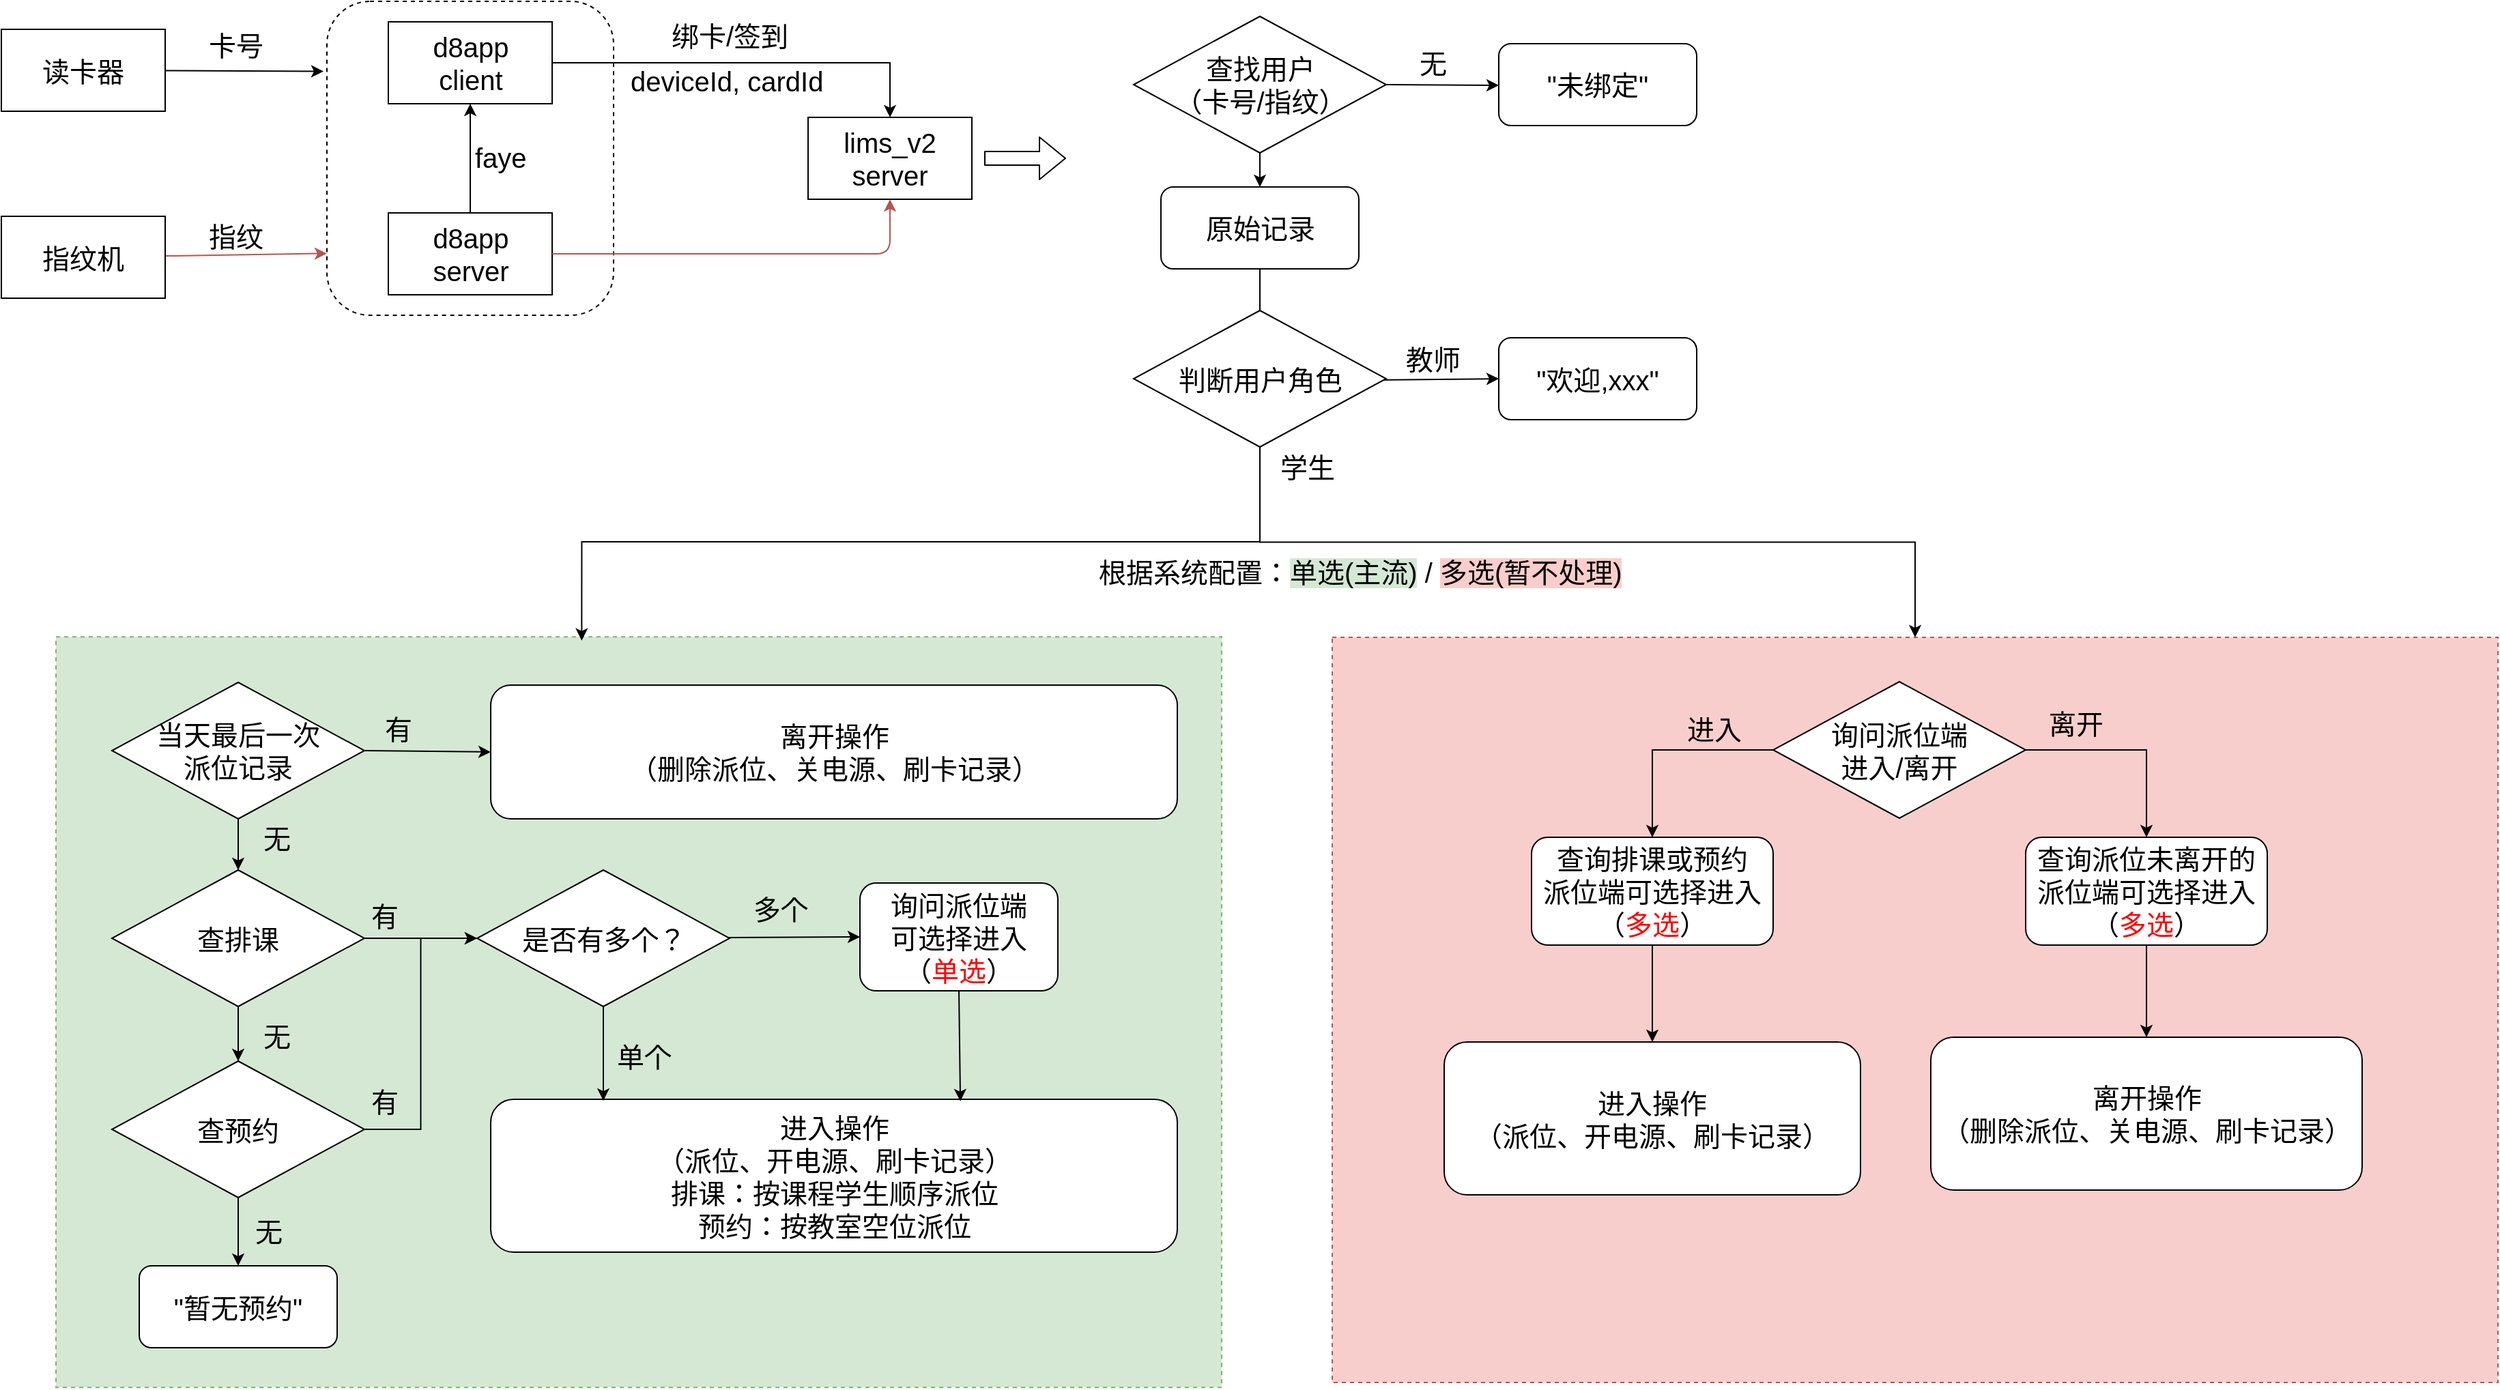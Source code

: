 <mxfile version="11.1.4" type="github"><diagram id="hM6eBikk_U40iSR0B_jd" name="Page-1"><mxGraphModel dx="2370" dy="1273" grid="1" gridSize="10" guides="1" tooltips="1" connect="1" arrows="1" fold="1" page="1" pageScale="1" pageWidth="2336" pageHeight="1654" math="0" shadow="0"><root><mxCell id="0"/><mxCell id="1" parent="0"/><mxCell id="8CKBOwuqKmf_nwYRFDAH-183" value="" style="rounded=0;whiteSpace=wrap;html=1;dashed=1;fillColor=#f8cecc;strokeColor=#b85450;" vertex="1" parent="1"><mxGeometry x="1015" y="546" width="854" height="546" as="geometry"/></mxCell><mxCell id="8CKBOwuqKmf_nwYRFDAH-182" value="" style="rounded=0;whiteSpace=wrap;html=1;dashed=1;fillColor=#d5e8d4;strokeColor=#82b366;" vertex="1" parent="1"><mxGeometry x="80" y="545.618" width="854" height="550" as="geometry"/></mxCell><mxCell id="8CKBOwuqKmf_nwYRFDAH-11" value="" style="rounded=1;whiteSpace=wrap;html=1;strokeWidth=1;fontSize=20;dashed=1;" vertex="1" parent="1"><mxGeometry x="278.5" y="80" width="210" height="230" as="geometry"/></mxCell><mxCell id="8CKBOwuqKmf_nwYRFDAH-7" value="" style="rounded=0;orthogonalLoop=1;jettySize=auto;html=1;fontSize=20;entryX=-0.012;entryY=0.223;entryDx=0;entryDy=0;entryPerimeter=0;" edge="1" parent="1" source="8CKBOwuqKmf_nwYRFDAH-5" target="8CKBOwuqKmf_nwYRFDAH-11"><mxGeometry relative="1" as="geometry"/></mxCell><mxCell id="8CKBOwuqKmf_nwYRFDAH-5" value="读卡器" style="rounded=0;whiteSpace=wrap;html=1;strokeWidth=1;fontSize=20;" vertex="1" parent="1"><mxGeometry x="40" y="100.5" width="120" height="60" as="geometry"/></mxCell><mxCell id="8CKBOwuqKmf_nwYRFDAH-9" value="" style="edgeStyle=orthogonalEdgeStyle;rounded=0;orthogonalLoop=1;jettySize=auto;html=1;fontSize=20;" edge="1" parent="1" source="8CKBOwuqKmf_nwYRFDAH-6" target="8CKBOwuqKmf_nwYRFDAH-8"><mxGeometry relative="1" as="geometry"/></mxCell><mxCell id="8CKBOwuqKmf_nwYRFDAH-6" value="d8app&lt;br&gt;server" style="rounded=0;whiteSpace=wrap;html=1;strokeWidth=1;fontSize=20;" vertex="1" parent="1"><mxGeometry x="323.5" y="235" width="120" height="60" as="geometry"/></mxCell><mxCell id="8CKBOwuqKmf_nwYRFDAH-23" value="" style="rounded=0;orthogonalLoop=1;jettySize=auto;html=1;fontSize=20;entryX=0.5;entryY=0;entryDx=0;entryDy=0;edgeStyle=orthogonalEdgeStyle;" edge="1" parent="1" source="8CKBOwuqKmf_nwYRFDAH-8" target="8CKBOwuqKmf_nwYRFDAH-22"><mxGeometry relative="1" as="geometry"/></mxCell><mxCell id="8CKBOwuqKmf_nwYRFDAH-8" value="d8app&lt;br&gt;client" style="rounded=0;whiteSpace=wrap;html=1;strokeWidth=1;fontSize=20;" vertex="1" parent="1"><mxGeometry x="323.5" y="95" width="120" height="60" as="geometry"/></mxCell><mxCell id="8CKBOwuqKmf_nwYRFDAH-22" value="lims_v2&lt;br&gt;server" style="rounded=0;whiteSpace=wrap;html=1;strokeWidth=1;fontSize=20;" vertex="1" parent="1"><mxGeometry x="631" y="165" width="120" height="60" as="geometry"/></mxCell><mxCell id="8CKBOwuqKmf_nwYRFDAH-10" value="faye" style="text;html=1;resizable=0;points=[];autosize=1;align=left;verticalAlign=top;spacingTop=-4;fontSize=20;" vertex="1" parent="1"><mxGeometry x="384.5" y="180" width="50" height="30" as="geometry"/></mxCell><mxCell id="8CKBOwuqKmf_nwYRFDAH-17" value="" style="edgeStyle=none;rounded=0;orthogonalLoop=1;jettySize=auto;html=1;fontSize=20;fillColor=#f8cecc;strokeColor=#b85450;entryX=0;entryY=0.803;entryDx=0;entryDy=0;entryPerimeter=0;" edge="1" parent="1" source="8CKBOwuqKmf_nwYRFDAH-13" target="8CKBOwuqKmf_nwYRFDAH-11"><mxGeometry relative="1" as="geometry"><mxPoint x="285" y="305.5" as="targetPoint"/></mxGeometry></mxCell><mxCell id="8CKBOwuqKmf_nwYRFDAH-13" value="指纹机" style="rounded=0;whiteSpace=wrap;html=1;strokeWidth=1;fontSize=20;" vertex="1" parent="1"><mxGeometry x="40" y="237.5" width="120" height="60" as="geometry"/></mxCell><mxCell id="8CKBOwuqKmf_nwYRFDAH-18" value="指纹" style="text;html=1;resizable=0;points=[];autosize=1;align=left;verticalAlign=top;spacingTop=-4;fontSize=20;" vertex="1" parent="1"><mxGeometry x="190" y="237.5" width="60" height="30" as="geometry"/></mxCell><mxCell id="8CKBOwuqKmf_nwYRFDAH-19" value="卡号" style="text;html=1;resizable=0;points=[];autosize=1;align=left;verticalAlign=top;spacingTop=-4;fontSize=20;" vertex="1" parent="1"><mxGeometry x="190" y="97.5" width="60" height="30" as="geometry"/></mxCell><mxCell id="8CKBOwuqKmf_nwYRFDAH-24" value="deviceId, cardId" style="text;html=1;resizable=0;points=[];autosize=1;align=left;verticalAlign=top;spacingTop=-4;fontSize=20;" vertex="1" parent="1"><mxGeometry x="498.5" y="124" width="160" height="30" as="geometry"/></mxCell><mxCell id="8CKBOwuqKmf_nwYRFDAH-25" value="绑卡/签到" style="text;html=1;resizable=0;points=[];autosize=1;align=left;verticalAlign=top;spacingTop=-4;fontSize=20;" vertex="1" parent="1"><mxGeometry x="528.5" y="91" width="100" height="30" as="geometry"/></mxCell><mxCell id="8CKBOwuqKmf_nwYRFDAH-28" value="" style="endArrow=classic;html=1;fontSize=20;exitX=1;exitY=0.5;exitDx=0;exitDy=0;entryX=0.5;entryY=1;entryDx=0;entryDy=0;fillColor=#f8cecc;strokeColor=#b85450;edgeStyle=orthogonalEdgeStyle;" edge="1" parent="1" source="8CKBOwuqKmf_nwYRFDAH-6" target="8CKBOwuqKmf_nwYRFDAH-22"><mxGeometry width="50" height="50" relative="1" as="geometry"><mxPoint x="290" y="557.5" as="sourcePoint"/><mxPoint x="1070" y="207.5" as="targetPoint"/></mxGeometry></mxCell><mxCell id="8CKBOwuqKmf_nwYRFDAH-39" value="" style="edgeStyle=none;rounded=0;orthogonalLoop=1;jettySize=auto;html=1;fontSize=20;exitX=0.5;exitY=1;exitDx=0;exitDy=0;entryX=0.5;entryY=0;entryDx=0;entryDy=0;" edge="1" parent="1" target="8CKBOwuqKmf_nwYRFDAH-51"><mxGeometry relative="1" as="geometry"><mxPoint x="962.0" y="181" as="sourcePoint"/><mxPoint x="962" y="274.5" as="targetPoint"/></mxGeometry></mxCell><mxCell id="8CKBOwuqKmf_nwYRFDAH-38" value="&quot;未绑定&quot;" style="rounded=1;whiteSpace=wrap;html=1;strokeWidth=1;fontSize=20;" vertex="1" parent="1"><mxGeometry x="1137" y="111" width="145" height="60" as="geometry"/></mxCell><mxCell id="8CKBOwuqKmf_nwYRFDAH-40" value="无" style="text;html=1;resizable=0;points=[];autosize=1;align=left;verticalAlign=top;spacingTop=-4;fontSize=20;" vertex="1" parent="1"><mxGeometry x="1077" y="111" width="40" height="30" as="geometry"/></mxCell><mxCell id="8CKBOwuqKmf_nwYRFDAH-45" value="" style="rounded=0;orthogonalLoop=1;jettySize=auto;html=1;fontSize=20;exitX=1;exitY=0.5;exitDx=0;exitDy=0;" edge="1" parent="1"><mxGeometry relative="1" as="geometry"><mxPoint x="1047.0" y="141" as="sourcePoint"/><mxPoint x="1137" y="141.5" as="targetPoint"/></mxGeometry></mxCell><mxCell id="8CKBOwuqKmf_nwYRFDAH-54" value="" style="edgeStyle=none;rounded=0;orthogonalLoop=1;jettySize=auto;html=1;fontSize=20;entryX=0.5;entryY=0.031;entryDx=0;entryDy=0;entryPerimeter=0;" edge="1" parent="1" source="8CKBOwuqKmf_nwYRFDAH-51"><mxGeometry relative="1" as="geometry"><mxPoint x="962.0" y="320.48" as="targetPoint"/></mxGeometry></mxCell><mxCell id="8CKBOwuqKmf_nwYRFDAH-51" value="原始记录" style="rounded=1;whiteSpace=wrap;html=1;strokeWidth=1;fontSize=20;" vertex="1" parent="1"><mxGeometry x="889.5" y="216" width="145" height="60" as="geometry"/></mxCell><mxCell id="8CKBOwuqKmf_nwYRFDAH-57" value="" style="edgeStyle=none;rounded=0;orthogonalLoop=1;jettySize=auto;html=1;fontSize=20;entryX=0;entryY=0.5;entryDx=0;entryDy=0;" edge="1" parent="1" target="8CKBOwuqKmf_nwYRFDAH-67"><mxGeometry relative="1" as="geometry"><mxPoint x="1046.991" y="357.426" as="sourcePoint"/><mxPoint x="1127" y="358" as="targetPoint"/></mxGeometry></mxCell><mxCell id="8CKBOwuqKmf_nwYRFDAH-60" value="" style="edgeStyle=orthogonalEdgeStyle;rounded=0;orthogonalLoop=1;jettySize=auto;html=1;fontSize=20;entryX=0.451;entryY=0.005;entryDx=0;entryDy=0;entryPerimeter=0;exitX=0.5;exitY=1;exitDx=0;exitDy=0;" edge="1" parent="1" source="8CKBOwuqKmf_nwYRFDAH-78" target="8CKBOwuqKmf_nwYRFDAH-182"><mxGeometry relative="1" as="geometry"><mxPoint x="560.0" y="395.5" as="sourcePoint"/><mxPoint x="560" y="472" as="targetPoint"/></mxGeometry></mxCell><mxCell id="8CKBOwuqKmf_nwYRFDAH-58" value="教师" style="text;html=1;resizable=0;points=[];autosize=1;align=left;verticalAlign=top;spacingTop=-4;fontSize=20;" vertex="1" parent="1"><mxGeometry x="1067" y="328" width="60" height="30" as="geometry"/></mxCell><mxCell id="8CKBOwuqKmf_nwYRFDAH-61" value="学生" style="text;html=1;resizable=0;points=[];autosize=1;align=left;verticalAlign=top;spacingTop=-4;fontSize=20;" vertex="1" parent="1"><mxGeometry x="974.5" y="406.5" width="60" height="30" as="geometry"/></mxCell><mxCell id="8CKBOwuqKmf_nwYRFDAH-67" value="&quot;欢迎,xxx&quot;" style="rounded=1;whiteSpace=wrap;html=1;strokeWidth=1;fontSize=20;" vertex="1" parent="1"><mxGeometry x="1137" y="326.5" width="145" height="60" as="geometry"/></mxCell><mxCell id="8CKBOwuqKmf_nwYRFDAH-76" value="&lt;span style=&quot;white-space: normal&quot;&gt;查找用户&lt;/span&gt;&lt;br style=&quot;white-space: normal&quot;&gt;&lt;span style=&quot;white-space: normal&quot;&gt;（卡号/指纹）&lt;/span&gt;" style="rhombus;whiteSpace=wrap;html=1;strokeWidth=1;fontSize=20;" vertex="1" parent="1"><mxGeometry x="869.5" y="91" width="185" height="100" as="geometry"/></mxCell><mxCell id="8CKBOwuqKmf_nwYRFDAH-78" value="判断用户角色" style="rhombus;whiteSpace=wrap;html=1;strokeWidth=1;fontSize=20;" vertex="1" parent="1"><mxGeometry x="869.5" y="306.5" width="185" height="100" as="geometry"/></mxCell><mxCell id="8CKBOwuqKmf_nwYRFDAH-158" value="" style="edgeStyle=orthogonalEdgeStyle;rounded=0;orthogonalLoop=1;jettySize=auto;html=1;fontSize=20;exitX=1;exitY=0.5;exitDx=0;exitDy=0;entryX=0.5;entryY=0;entryDx=0;entryDy=0;" edge="1" parent="1" source="8CKBOwuqKmf_nwYRFDAH-162" target="8CKBOwuqKmf_nwYRFDAH-193"><mxGeometry relative="1" as="geometry"><mxPoint x="1222.5" y="638.5" as="sourcePoint"/><mxPoint x="1638" y="629" as="targetPoint"/></mxGeometry></mxCell><mxCell id="8CKBOwuqKmf_nwYRFDAH-159" value="离开" style="text;html=1;resizable=0;points=[];autosize=1;align=left;verticalAlign=top;spacingTop=-4;fontSize=20;" vertex="1" parent="1"><mxGeometry x="1538" y="595" width="60" height="30" as="geometry"/></mxCell><mxCell id="8CKBOwuqKmf_nwYRFDAH-162" value="询问派位端&lt;br&gt;进入/离开" style="rhombus;whiteSpace=wrap;html=1;strokeWidth=1;fontSize=20;" vertex="1" parent="1"><mxGeometry x="1338" y="578.5" width="185" height="100" as="geometry"/></mxCell><mxCell id="8CKBOwuqKmf_nwYRFDAH-184" value="" style="edgeStyle=orthogonalEdgeStyle;rounded=0;orthogonalLoop=1;jettySize=auto;html=1;fontSize=20;entryX=0.5;entryY=0;entryDx=0;entryDy=0;exitX=0.5;exitY=1;exitDx=0;exitDy=0;" edge="1" parent="1" source="8CKBOwuqKmf_nwYRFDAH-78" target="8CKBOwuqKmf_nwYRFDAH-183"><mxGeometry relative="1" as="geometry"><mxPoint x="570.0" y="405.5" as="sourcePoint"/><mxPoint x="570.154" y="491.75" as="targetPoint"/></mxGeometry></mxCell><mxCell id="8CKBOwuqKmf_nwYRFDAH-186" value="" style="rounded=0;orthogonalLoop=1;jettySize=auto;html=1;fontSize=20;exitX=0;exitY=0.5;exitDx=0;exitDy=0;entryX=0.5;entryY=0;entryDx=0;entryDy=0;edgeStyle=orthogonalEdgeStyle;" edge="1" parent="1" source="8CKBOwuqKmf_nwYRFDAH-162" target="8CKBOwuqKmf_nwYRFDAH-192"><mxGeometry relative="1" as="geometry"><mxPoint x="1238" y="638.5" as="sourcePoint"/><mxPoint x="1210.294" y="685.176" as="targetPoint"/></mxGeometry></mxCell><mxCell id="8CKBOwuqKmf_nwYRFDAH-187" value="进入" style="text;html=1;resizable=0;points=[];autosize=1;align=left;verticalAlign=top;spacingTop=-4;fontSize=20;" vertex="1" parent="1"><mxGeometry x="1273" y="598.5" width="60" height="30" as="geometry"/></mxCell><mxCell id="8CKBOwuqKmf_nwYRFDAH-203" value="" style="edgeStyle=orthogonalEdgeStyle;rounded=0;orthogonalLoop=1;jettySize=auto;html=1;fontSize=20;" edge="1" parent="1" source="8CKBOwuqKmf_nwYRFDAH-192" target="8CKBOwuqKmf_nwYRFDAH-196"><mxGeometry relative="1" as="geometry"/></mxCell><mxCell id="8CKBOwuqKmf_nwYRFDAH-192" value="查询排课或预约&lt;br&gt;派位端可选择进入&lt;br&gt;（&lt;font color=&quot;#ff0000&quot;&gt;多选&lt;/font&gt;）" style="rounded=1;whiteSpace=wrap;html=1;strokeWidth=1;fontSize=20;" vertex="1" parent="1"><mxGeometry x="1161" y="692.5" width="177" height="79" as="geometry"/></mxCell><mxCell id="8CKBOwuqKmf_nwYRFDAH-202" value="" style="edgeStyle=orthogonalEdgeStyle;rounded=0;orthogonalLoop=1;jettySize=auto;html=1;fontSize=20;" edge="1" parent="1" source="8CKBOwuqKmf_nwYRFDAH-193" target="8CKBOwuqKmf_nwYRFDAH-200"><mxGeometry relative="1" as="geometry"/></mxCell><mxCell id="8CKBOwuqKmf_nwYRFDAH-193" value="查询派位未离开的&lt;br&gt;派位端可选择进入&lt;br&gt;（&lt;font color=&quot;#ff0000&quot;&gt;多选&lt;/font&gt;）" style="rounded=1;whiteSpace=wrap;html=1;strokeWidth=1;fontSize=20;" vertex="1" parent="1"><mxGeometry x="1523" y="692.5" width="177" height="79" as="geometry"/></mxCell><mxCell id="8CKBOwuqKmf_nwYRFDAH-196" value="进入操作&lt;br&gt;（派位、开电源、刷卡记录）" style="rounded=1;whiteSpace=wrap;html=1;strokeWidth=1;fontSize=20;" vertex="1" parent="1"><mxGeometry x="1097" y="842.5" width="305" height="112" as="geometry"/></mxCell><mxCell id="8CKBOwuqKmf_nwYRFDAH-200" value="离开操作&lt;br&gt;（删除派位、关电源、刷卡记录）" style="rounded=1;whiteSpace=wrap;html=1;strokeWidth=1;fontSize=20;" vertex="1" parent="1"><mxGeometry x="1453.5" y="839" width="316" height="112" as="geometry"/></mxCell><mxCell id="8CKBOwuqKmf_nwYRFDAH-206" value="" style="edgeStyle=none;rounded=0;orthogonalLoop=1;jettySize=auto;html=1;fontSize=20;entryX=0.5;entryY=0;entryDx=0;entryDy=0;" edge="1" parent="1" target="8CKBOwuqKmf_nwYRFDAH-214"><mxGeometry relative="1" as="geometry"><mxPoint x="213.5" y="659.0" as="sourcePoint"/><mxPoint x="213.5" y="720" as="targetPoint"/></mxGeometry></mxCell><mxCell id="8CKBOwuqKmf_nwYRFDAH-207" value="" style="edgeStyle=none;rounded=0;orthogonalLoop=1;jettySize=auto;html=1;fontSize=20;entryX=0;entryY=0.5;entryDx=0;entryDy=0;exitX=1;exitY=0.5;exitDx=0;exitDy=0;" edge="1" parent="1" source="8CKBOwuqKmf_nwYRFDAH-211" target="8CKBOwuqKmf_nwYRFDAH-209"><mxGeometry relative="1" as="geometry"><mxPoint x="298.5" y="619.0" as="sourcePoint"/><mxPoint x="378.5" y="619" as="targetPoint"/></mxGeometry></mxCell><mxCell id="8CKBOwuqKmf_nwYRFDAH-208" value="有" style="text;html=1;resizable=0;points=[];autosize=1;align=left;verticalAlign=top;spacingTop=-4;fontSize=20;" vertex="1" parent="1"><mxGeometry x="318.5" y="599" width="40" height="30" as="geometry"/></mxCell><mxCell id="8CKBOwuqKmf_nwYRFDAH-209" value="离开操作&lt;br&gt;（删除派位、关电源、刷卡记录）" style="rounded=1;whiteSpace=wrap;html=1;strokeWidth=1;fontSize=20;" vertex="1" parent="1"><mxGeometry x="398.5" y="581" width="503" height="98" as="geometry"/></mxCell><mxCell id="8CKBOwuqKmf_nwYRFDAH-210" value="无" style="text;html=1;resizable=0;points=[];autosize=1;align=left;verticalAlign=top;spacingTop=-4;fontSize=20;" vertex="1" parent="1"><mxGeometry x="229.5" y="679" width="40" height="30" as="geometry"/></mxCell><mxCell id="8CKBOwuqKmf_nwYRFDAH-211" value="当天最后一次&lt;br&gt;派位记录" style="rhombus;whiteSpace=wrap;html=1;strokeWidth=1;fontSize=20;" vertex="1" parent="1"><mxGeometry x="121" y="579" width="185" height="100" as="geometry"/></mxCell><mxCell id="8CKBOwuqKmf_nwYRFDAH-212" value="" style="rounded=0;orthogonalLoop=1;jettySize=auto;html=1;fontSize=20;entryX=0;entryY=0.5;entryDx=0;entryDy=0;" edge="1" parent="1" source="8CKBOwuqKmf_nwYRFDAH-214" target="8CKBOwuqKmf_nwYRFDAH-226"><mxGeometry relative="1" as="geometry"><mxPoint x="398.5" y="766.5" as="targetPoint"/></mxGeometry></mxCell><mxCell id="8CKBOwuqKmf_nwYRFDAH-213" value="" style="edgeStyle=none;rounded=0;orthogonalLoop=1;jettySize=auto;html=1;fontSize=20;" edge="1" parent="1" source="8CKBOwuqKmf_nwYRFDAH-214" target="8CKBOwuqKmf_nwYRFDAH-217"><mxGeometry relative="1" as="geometry"/></mxCell><mxCell id="8CKBOwuqKmf_nwYRFDAH-214" value="查排课" style="rhombus;whiteSpace=wrap;html=1;strokeWidth=1;fontSize=20;" vertex="1" parent="1"><mxGeometry x="121" y="716.5" width="185" height="100" as="geometry"/></mxCell><mxCell id="8CKBOwuqKmf_nwYRFDAH-215" value="" style="edgeStyle=orthogonalEdgeStyle;rounded=0;orthogonalLoop=1;jettySize=auto;html=1;fontSize=20;entryX=0;entryY=0.5;entryDx=0;entryDy=0;" edge="1" parent="1" source="8CKBOwuqKmf_nwYRFDAH-217" target="8CKBOwuqKmf_nwYRFDAH-226"><mxGeometry relative="1" as="geometry"><mxPoint x="348.5" y="776.5" as="targetPoint"/></mxGeometry></mxCell><mxCell id="8CKBOwuqKmf_nwYRFDAH-216" value="" style="edgeStyle=none;rounded=0;orthogonalLoop=1;jettySize=auto;html=1;fontSize=20;entryX=0.5;entryY=0;entryDx=0;entryDy=0;entryPerimeter=0;" edge="1" parent="1" source="8CKBOwuqKmf_nwYRFDAH-217" target="8CKBOwuqKmf_nwYRFDAH-220"><mxGeometry relative="1" as="geometry"><mxPoint x="213.5" y="1016.5" as="targetPoint"/></mxGeometry></mxCell><mxCell id="8CKBOwuqKmf_nwYRFDAH-217" value="查预约" style="rhombus;whiteSpace=wrap;html=1;strokeWidth=1;fontSize=20;" vertex="1" parent="1"><mxGeometry x="121" y="856.5" width="185" height="100" as="geometry"/></mxCell><mxCell id="8CKBOwuqKmf_nwYRFDAH-218" value="有" style="text;html=1;resizable=0;points=[];autosize=1;align=left;verticalAlign=top;spacingTop=-4;fontSize=20;" vertex="1" parent="1"><mxGeometry x="308.5" y="735.5" width="40" height="30" as="geometry"/></mxCell><mxCell id="8CKBOwuqKmf_nwYRFDAH-219" value="无" style="text;html=1;resizable=0;points=[];autosize=1;align=left;verticalAlign=top;spacingTop=-4;fontSize=20;" vertex="1" parent="1"><mxGeometry x="229.5" y="824" width="40" height="30" as="geometry"/></mxCell><mxCell id="8CKBOwuqKmf_nwYRFDAH-220" value="&quot;暂无预约&quot;" style="rounded=1;whiteSpace=wrap;html=1;strokeWidth=1;fontSize=20;" vertex="1" parent="1"><mxGeometry x="141" y="1006.5" width="145" height="60" as="geometry"/></mxCell><mxCell id="8CKBOwuqKmf_nwYRFDAH-221" value="无" style="text;html=1;resizable=0;points=[];autosize=1;align=left;verticalAlign=top;spacingTop=-4;fontSize=20;" vertex="1" parent="1"><mxGeometry x="223.5" y="966.5" width="40" height="30" as="geometry"/></mxCell><mxCell id="8CKBOwuqKmf_nwYRFDAH-222" value="有" style="text;html=1;resizable=0;points=[];autosize=1;align=left;verticalAlign=top;spacingTop=-4;fontSize=20;" vertex="1" parent="1"><mxGeometry x="308.5" y="872" width="40" height="30" as="geometry"/></mxCell><mxCell id="8CKBOwuqKmf_nwYRFDAH-223" value="进入操作&lt;br&gt;（派位、开电源、刷卡记录）&lt;br&gt;排课：按课程学生顺序派位&lt;br&gt;预约：按教室空位派位" style="rounded=1;whiteSpace=wrap;html=1;strokeWidth=1;fontSize=20;" vertex="1" parent="1"><mxGeometry x="398.5" y="884.5" width="503" height="112" as="geometry"/></mxCell><mxCell id="8CKBOwuqKmf_nwYRFDAH-224" value="" style="edgeStyle=none;rounded=0;orthogonalLoop=1;jettySize=auto;html=1;fontSize=20;entryX=0;entryY=0.5;entryDx=0;entryDy=0;" edge="1" parent="1" source="8CKBOwuqKmf_nwYRFDAH-226" target="8CKBOwuqKmf_nwYRFDAH-230"><mxGeometry relative="1" as="geometry"><mxPoint x="638.5" y="766.5" as="targetPoint"/></mxGeometry></mxCell><mxCell id="8CKBOwuqKmf_nwYRFDAH-225" value="" style="rounded=0;orthogonalLoop=1;jettySize=auto;html=1;fontSize=20;exitX=0.5;exitY=1;exitDx=0;exitDy=0;entryX=0.164;entryY=0.031;entryDx=0;entryDy=0;entryPerimeter=0;" edge="1" parent="1"><mxGeometry relative="1" as="geometry"><mxPoint x="481.0" y="815.5" as="sourcePoint"/><mxPoint x="480.992" y="885.538" as="targetPoint"/></mxGeometry></mxCell><mxCell id="8CKBOwuqKmf_nwYRFDAH-226" value="是否有多个？" style="rhombus;whiteSpace=wrap;html=1;strokeWidth=1;fontSize=20;" vertex="1" parent="1"><mxGeometry x="388.5" y="716.5" width="185" height="100" as="geometry"/></mxCell><mxCell id="8CKBOwuqKmf_nwYRFDAH-227" value="多个" style="text;html=1;resizable=0;points=[];autosize=1;align=left;verticalAlign=top;spacingTop=-4;fontSize=20;" vertex="1" parent="1"><mxGeometry x="588.5" y="730.5" width="60" height="30" as="geometry"/></mxCell><mxCell id="8CKBOwuqKmf_nwYRFDAH-228" value="单个" style="text;html=1;resizable=0;points=[];autosize=1;align=left;verticalAlign=top;spacingTop=-4;fontSize=20;" vertex="1" parent="1"><mxGeometry x="488.5" y="839" width="60" height="30" as="geometry"/></mxCell><mxCell id="8CKBOwuqKmf_nwYRFDAH-229" value="" style="edgeStyle=none;rounded=0;orthogonalLoop=1;jettySize=auto;html=1;fontSize=20;entryX=0.684;entryY=-0.037;entryDx=0;entryDy=0;entryPerimeter=0;exitX=0.5;exitY=1;exitDx=0;exitDy=0;" edge="1" parent="1" source="8CKBOwuqKmf_nwYRFDAH-230"><mxGeometry relative="1" as="geometry"><mxPoint x="741.407" y="801.5" as="sourcePoint"/><mxPoint x="742.552" y="885.874" as="targetPoint"/></mxGeometry></mxCell><mxCell id="8CKBOwuqKmf_nwYRFDAH-230" value="询问派位端&lt;br&gt;可选择进入&lt;br&gt;（&lt;font color=&quot;#ff0000&quot;&gt;单选&lt;/font&gt;）" style="rounded=1;whiteSpace=wrap;html=1;strokeWidth=1;fontSize=20;" vertex="1" parent="1"><mxGeometry x="669" y="726" width="145" height="79" as="geometry"/></mxCell><mxCell id="8CKBOwuqKmf_nwYRFDAH-231" value="根据系统配置：&lt;span style=&quot;background-color: rgb(213 , 232 , 212)&quot;&gt;单选(主流)&lt;/span&gt; / &lt;span style=&quot;background-color: rgb(248 , 206 , 204)&quot;&gt;多选(暂不处理)&lt;/span&gt;" style="text;html=1;resizable=0;points=[];autosize=1;align=left;verticalAlign=top;spacingTop=-4;fontSize=20;fillColor=#ffffff;" vertex="1" parent="1"><mxGeometry x="842" y="484" width="400" height="30" as="geometry"/></mxCell><mxCell id="8CKBOwuqKmf_nwYRFDAH-234" value="" style="shape=flexArrow;endArrow=classic;html=1;fontSize=20;" edge="1" parent="1"><mxGeometry width="50" height="50" relative="1" as="geometry"><mxPoint x="760" y="195" as="sourcePoint"/><mxPoint x="820" y="195" as="targetPoint"/></mxGeometry></mxCell></root></mxGraphModel></diagram></mxfile>